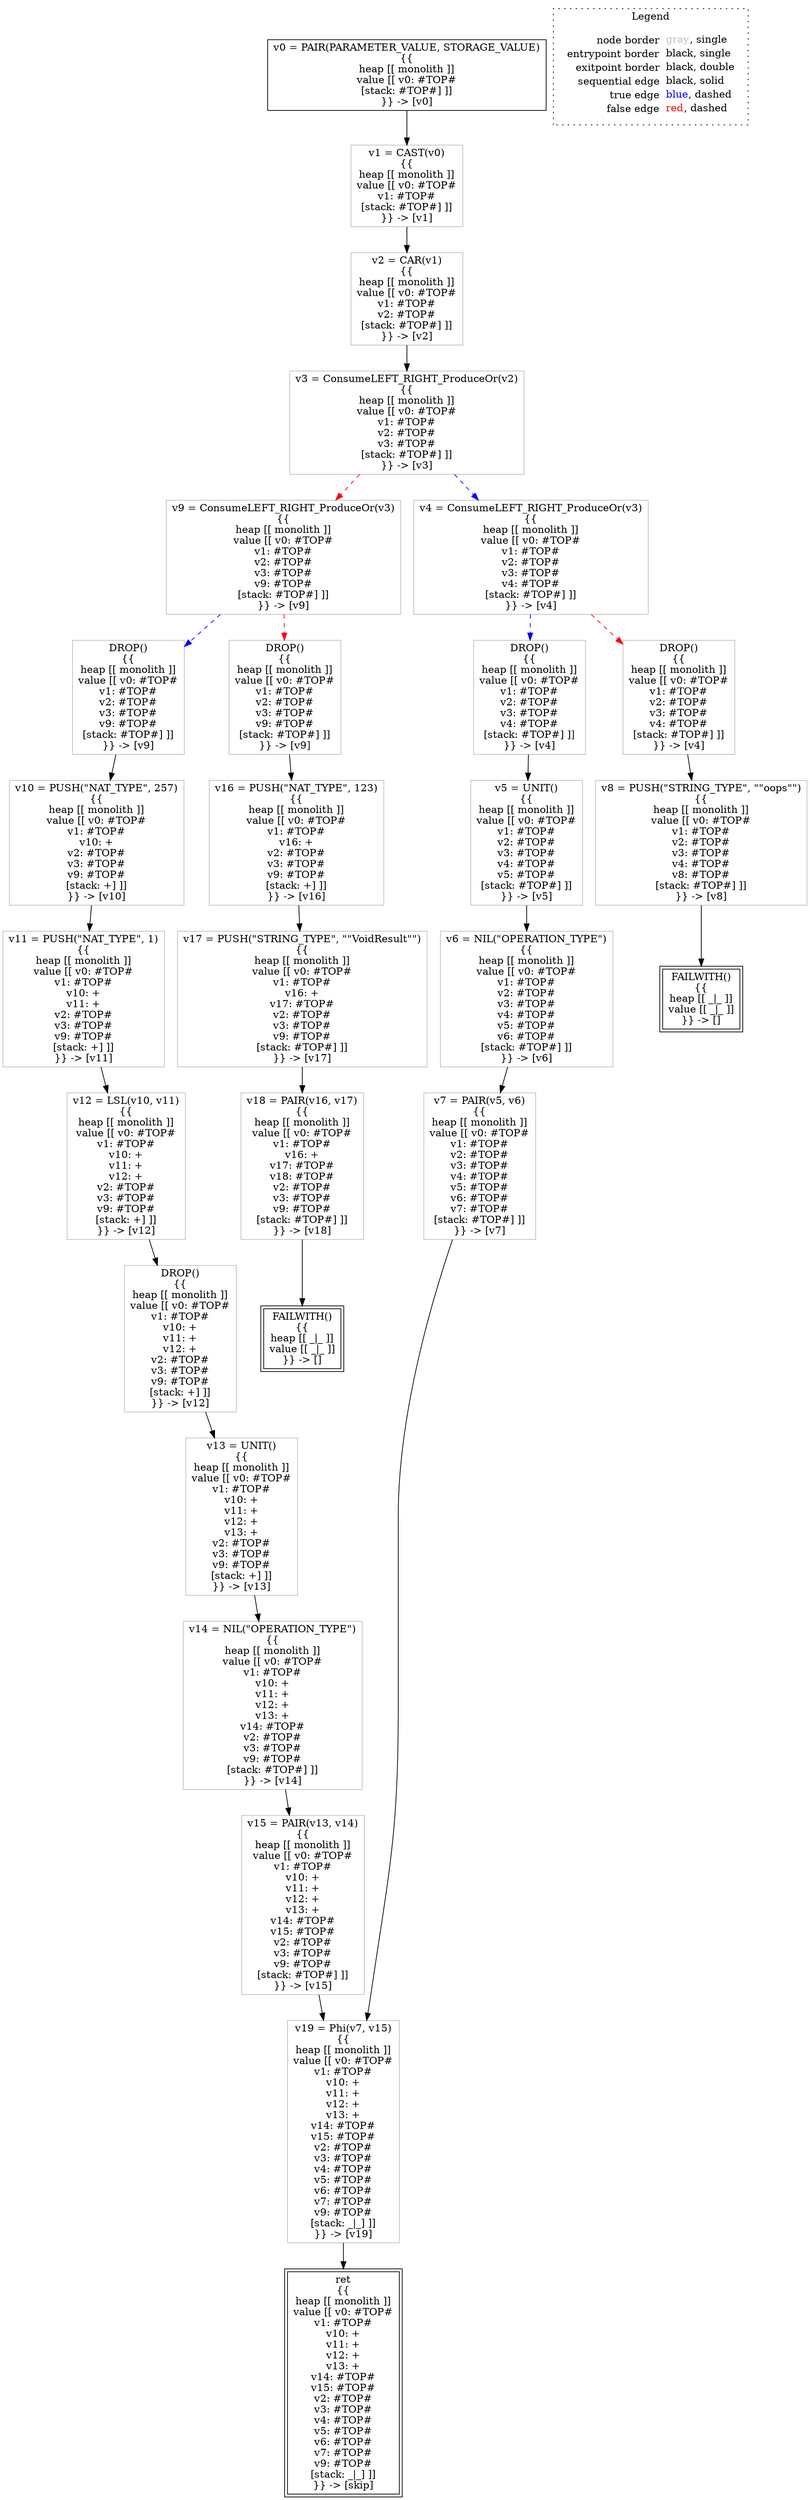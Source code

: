 digraph {
	"node0" [shape="rect",color="black",label=<v0 = PAIR(PARAMETER_VALUE, STORAGE_VALUE)<BR/>{{<BR/>heap [[ monolith ]]<BR/>value [[ v0: #TOP#<BR/>[stack: #TOP#] ]]<BR/>}} -&gt; [v0]>];
	"node1" [shape="rect",color="gray",label=<DROP()<BR/>{{<BR/>heap [[ monolith ]]<BR/>value [[ v0: #TOP#<BR/>v1: #TOP#<BR/>v2: #TOP#<BR/>v3: #TOP#<BR/>v9: #TOP#<BR/>[stack: #TOP#] ]]<BR/>}} -&gt; [v9]>];
	"node2" [shape="rect",color="gray",label=<v9 = ConsumeLEFT_RIGHT_ProduceOr(v3)<BR/>{{<BR/>heap [[ monolith ]]<BR/>value [[ v0: #TOP#<BR/>v1: #TOP#<BR/>v2: #TOP#<BR/>v3: #TOP#<BR/>v9: #TOP#<BR/>[stack: #TOP#] ]]<BR/>}} -&gt; [v9]>];
	"node3" [shape="rect",color="gray",label=<v10 = PUSH(&quot;NAT_TYPE&quot;, 257)<BR/>{{<BR/>heap [[ monolith ]]<BR/>value [[ v0: #TOP#<BR/>v1: #TOP#<BR/>v10: +<BR/>v2: #TOP#<BR/>v3: #TOP#<BR/>v9: #TOP#<BR/>[stack: +] ]]<BR/>}} -&gt; [v10]>];
	"node4" [shape="rect",color="gray",label=<v17 = PUSH(&quot;STRING_TYPE&quot;, &quot;&quot;VoidResult&quot;&quot;)<BR/>{{<BR/>heap [[ monolith ]]<BR/>value [[ v0: #TOP#<BR/>v1: #TOP#<BR/>v16: +<BR/>v17: #TOP#<BR/>v2: #TOP#<BR/>v3: #TOP#<BR/>v9: #TOP#<BR/>[stack: #TOP#] ]]<BR/>}} -&gt; [v17]>];
	"node5" [shape="rect",color="gray",label=<v14 = NIL(&quot;OPERATION_TYPE&quot;)<BR/>{{<BR/>heap [[ monolith ]]<BR/>value [[ v0: #TOP#<BR/>v1: #TOP#<BR/>v10: +<BR/>v11: +<BR/>v12: +<BR/>v13: +<BR/>v14: #TOP#<BR/>v2: #TOP#<BR/>v3: #TOP#<BR/>v9: #TOP#<BR/>[stack: #TOP#] ]]<BR/>}} -&gt; [v14]>];
	"node6" [shape="rect",color="gray",label=<v4 = ConsumeLEFT_RIGHT_ProduceOr(v3)<BR/>{{<BR/>heap [[ monolith ]]<BR/>value [[ v0: #TOP#<BR/>v1: #TOP#<BR/>v2: #TOP#<BR/>v3: #TOP#<BR/>v4: #TOP#<BR/>[stack: #TOP#] ]]<BR/>}} -&gt; [v4]>];
	"node7" [shape="rect",color="gray",label=<v8 = PUSH(&quot;STRING_TYPE&quot;, &quot;&quot;oops&quot;&quot;)<BR/>{{<BR/>heap [[ monolith ]]<BR/>value [[ v0: #TOP#<BR/>v1: #TOP#<BR/>v2: #TOP#<BR/>v3: #TOP#<BR/>v4: #TOP#<BR/>v8: #TOP#<BR/>[stack: #TOP#] ]]<BR/>}} -&gt; [v8]>];
	"node8" [shape="rect",color="gray",label=<v6 = NIL(&quot;OPERATION_TYPE&quot;)<BR/>{{<BR/>heap [[ monolith ]]<BR/>value [[ v0: #TOP#<BR/>v1: #TOP#<BR/>v2: #TOP#<BR/>v3: #TOP#<BR/>v4: #TOP#<BR/>v5: #TOP#<BR/>v6: #TOP#<BR/>[stack: #TOP#] ]]<BR/>}} -&gt; [v6]>];
	"node9" [shape="rect",color="gray",label=<v13 = UNIT()<BR/>{{<BR/>heap [[ monolith ]]<BR/>value [[ v0: #TOP#<BR/>v1: #TOP#<BR/>v10: +<BR/>v11: +<BR/>v12: +<BR/>v13: +<BR/>v2: #TOP#<BR/>v3: #TOP#<BR/>v9: #TOP#<BR/>[stack: +] ]]<BR/>}} -&gt; [v13]>];
	"node10" [shape="rect",color="gray",label=<v2 = CAR(v1)<BR/>{{<BR/>heap [[ monolith ]]<BR/>value [[ v0: #TOP#<BR/>v1: #TOP#<BR/>v2: #TOP#<BR/>[stack: #TOP#] ]]<BR/>}} -&gt; [v2]>];
	"node11" [shape="rect",color="gray",label=<v7 = PAIR(v5, v6)<BR/>{{<BR/>heap [[ monolith ]]<BR/>value [[ v0: #TOP#<BR/>v1: #TOP#<BR/>v2: #TOP#<BR/>v3: #TOP#<BR/>v4: #TOP#<BR/>v5: #TOP#<BR/>v6: #TOP#<BR/>v7: #TOP#<BR/>[stack: #TOP#] ]]<BR/>}} -&gt; [v7]>];
	"node12" [shape="rect",color="black",peripheries="2",label=<FAILWITH()<BR/>{{<BR/>heap [[ _|_ ]]<BR/>value [[ _|_ ]]<BR/>}} -&gt; []>];
	"node13" [shape="rect",color="gray",label=<DROP()<BR/>{{<BR/>heap [[ monolith ]]<BR/>value [[ v0: #TOP#<BR/>v1: #TOP#<BR/>v2: #TOP#<BR/>v3: #TOP#<BR/>v9: #TOP#<BR/>[stack: #TOP#] ]]<BR/>}} -&gt; [v9]>];
	"node14" [shape="rect",color="gray",label=<DROP()<BR/>{{<BR/>heap [[ monolith ]]<BR/>value [[ v0: #TOP#<BR/>v1: #TOP#<BR/>v10: +<BR/>v11: +<BR/>v12: +<BR/>v2: #TOP#<BR/>v3: #TOP#<BR/>v9: #TOP#<BR/>[stack: +] ]]<BR/>}} -&gt; [v12]>];
	"node15" [shape="rect",color="gray",label=<v11 = PUSH(&quot;NAT_TYPE&quot;, 1)<BR/>{{<BR/>heap [[ monolith ]]<BR/>value [[ v0: #TOP#<BR/>v1: #TOP#<BR/>v10: +<BR/>v11: +<BR/>v2: #TOP#<BR/>v3: #TOP#<BR/>v9: #TOP#<BR/>[stack: +] ]]<BR/>}} -&gt; [v11]>];
	"node16" [shape="rect",color="black",peripheries="2",label=<ret<BR/>{{<BR/>heap [[ monolith ]]<BR/>value [[ v0: #TOP#<BR/>v1: #TOP#<BR/>v10: +<BR/>v11: +<BR/>v12: +<BR/>v13: +<BR/>v14: #TOP#<BR/>v15: #TOP#<BR/>v2: #TOP#<BR/>v3: #TOP#<BR/>v4: #TOP#<BR/>v5: #TOP#<BR/>v6: #TOP#<BR/>v7: #TOP#<BR/>v9: #TOP#<BR/>[stack: _|_] ]]<BR/>}} -&gt; [skip]>];
	"node17" [shape="rect",color="black",peripheries="2",label=<FAILWITH()<BR/>{{<BR/>heap [[ _|_ ]]<BR/>value [[ _|_ ]]<BR/>}} -&gt; []>];
	"node18" [shape="rect",color="gray",label=<v19 = Phi(v7, v15)<BR/>{{<BR/>heap [[ monolith ]]<BR/>value [[ v0: #TOP#<BR/>v1: #TOP#<BR/>v10: +<BR/>v11: +<BR/>v12: +<BR/>v13: +<BR/>v14: #TOP#<BR/>v15: #TOP#<BR/>v2: #TOP#<BR/>v3: #TOP#<BR/>v4: #TOP#<BR/>v5: #TOP#<BR/>v6: #TOP#<BR/>v7: #TOP#<BR/>v9: #TOP#<BR/>[stack: _|_] ]]<BR/>}} -&gt; [v19]>];
	"node19" [shape="rect",color="gray",label=<v3 = ConsumeLEFT_RIGHT_ProduceOr(v2)<BR/>{{<BR/>heap [[ monolith ]]<BR/>value [[ v0: #TOP#<BR/>v1: #TOP#<BR/>v2: #TOP#<BR/>v3: #TOP#<BR/>[stack: #TOP#] ]]<BR/>}} -&gt; [v3]>];
	"node20" [shape="rect",color="gray",label=<DROP()<BR/>{{<BR/>heap [[ monolith ]]<BR/>value [[ v0: #TOP#<BR/>v1: #TOP#<BR/>v2: #TOP#<BR/>v3: #TOP#<BR/>v4: #TOP#<BR/>[stack: #TOP#] ]]<BR/>}} -&gt; [v4]>];
	"node21" [shape="rect",color="gray",label=<v16 = PUSH(&quot;NAT_TYPE&quot;, 123)<BR/>{{<BR/>heap [[ monolith ]]<BR/>value [[ v0: #TOP#<BR/>v1: #TOP#<BR/>v16: +<BR/>v2: #TOP#<BR/>v3: #TOP#<BR/>v9: #TOP#<BR/>[stack: +] ]]<BR/>}} -&gt; [v16]>];
	"node22" [shape="rect",color="gray",label=<v5 = UNIT()<BR/>{{<BR/>heap [[ monolith ]]<BR/>value [[ v0: #TOP#<BR/>v1: #TOP#<BR/>v2: #TOP#<BR/>v3: #TOP#<BR/>v4: #TOP#<BR/>v5: #TOP#<BR/>[stack: #TOP#] ]]<BR/>}} -&gt; [v5]>];
	"node23" [shape="rect",color="gray",label=<v15 = PAIR(v13, v14)<BR/>{{<BR/>heap [[ monolith ]]<BR/>value [[ v0: #TOP#<BR/>v1: #TOP#<BR/>v10: +<BR/>v11: +<BR/>v12: +<BR/>v13: +<BR/>v14: #TOP#<BR/>v15: #TOP#<BR/>v2: #TOP#<BR/>v3: #TOP#<BR/>v9: #TOP#<BR/>[stack: #TOP#] ]]<BR/>}} -&gt; [v15]>];
	"node24" [shape="rect",color="gray",label=<v1 = CAST(v0)<BR/>{{<BR/>heap [[ monolith ]]<BR/>value [[ v0: #TOP#<BR/>v1: #TOP#<BR/>[stack: #TOP#] ]]<BR/>}} -&gt; [v1]>];
	"node25" [shape="rect",color="gray",label=<v18 = PAIR(v16, v17)<BR/>{{<BR/>heap [[ monolith ]]<BR/>value [[ v0: #TOP#<BR/>v1: #TOP#<BR/>v16: +<BR/>v17: #TOP#<BR/>v18: #TOP#<BR/>v2: #TOP#<BR/>v3: #TOP#<BR/>v9: #TOP#<BR/>[stack: #TOP#] ]]<BR/>}} -&gt; [v18]>];
	"node26" [shape="rect",color="gray",label=<DROP()<BR/>{{<BR/>heap [[ monolith ]]<BR/>value [[ v0: #TOP#<BR/>v1: #TOP#<BR/>v2: #TOP#<BR/>v3: #TOP#<BR/>v4: #TOP#<BR/>[stack: #TOP#] ]]<BR/>}} -&gt; [v4]>];
	"node27" [shape="rect",color="gray",label=<v12 = LSL(v10, v11)<BR/>{{<BR/>heap [[ monolith ]]<BR/>value [[ v0: #TOP#<BR/>v1: #TOP#<BR/>v10: +<BR/>v11: +<BR/>v12: +<BR/>v2: #TOP#<BR/>v3: #TOP#<BR/>v9: #TOP#<BR/>[stack: +] ]]<BR/>}} -&gt; [v12]>];
	"node1" -> "node3" [color="black"];
	"node2" -> "node1" [color="blue",style="dashed"];
	"node2" -> "node13" [color="red",style="dashed"];
	"node3" -> "node15" [color="black"];
	"node4" -> "node25" [color="black"];
	"node5" -> "node23" [color="black"];
	"node6" -> "node26" [color="red",style="dashed"];
	"node6" -> "node20" [color="blue",style="dashed"];
	"node7" -> "node17" [color="black"];
	"node8" -> "node11" [color="black"];
	"node9" -> "node5" [color="black"];
	"node10" -> "node19" [color="black"];
	"node11" -> "node18" [color="black"];
	"node13" -> "node21" [color="black"];
	"node14" -> "node9" [color="black"];
	"node15" -> "node27" [color="black"];
	"node18" -> "node16" [color="black"];
	"node19" -> "node2" [color="red",style="dashed"];
	"node19" -> "node6" [color="blue",style="dashed"];
	"node20" -> "node22" [color="black"];
	"node21" -> "node4" [color="black"];
	"node22" -> "node8" [color="black"];
	"node23" -> "node18" [color="black"];
	"node24" -> "node10" [color="black"];
	"node25" -> "node12" [color="black"];
	"node0" -> "node24" [color="black"];
	"node26" -> "node7" [color="black"];
	"node27" -> "node14" [color="black"];
subgraph cluster_legend {
	label="Legend";
	style=dotted;
	node [shape=plaintext];
	"legend" [label=<<table border="0" cellpadding="2" cellspacing="0" cellborder="0"><tr><td align="right">node border&nbsp;</td><td align="left"><font color="gray">gray</font>, single</td></tr><tr><td align="right">entrypoint border&nbsp;</td><td align="left"><font color="black">black</font>, single</td></tr><tr><td align="right">exitpoint border&nbsp;</td><td align="left"><font color="black">black</font>, double</td></tr><tr><td align="right">sequential edge&nbsp;</td><td align="left"><font color="black">black</font>, solid</td></tr><tr><td align="right">true edge&nbsp;</td><td align="left"><font color="blue">blue</font>, dashed</td></tr><tr><td align="right">false edge&nbsp;</td><td align="left"><font color="red">red</font>, dashed</td></tr></table>>];
}

}
